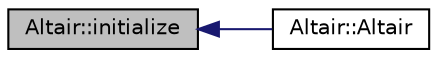 digraph "Altair::initialize"
{
 // INTERACTIVE_SVG=YES
  edge [fontname="Helvetica",fontsize="10",labelfontname="Helvetica",labelfontsize="10"];
  node [fontname="Helvetica",fontsize="10",shape=record];
  rankdir="LR";
  Node326 [label="Altair::initialize",height=0.2,width=0.4,color="black", fillcolor="grey75", style="filled", fontcolor="black"];
  Node326 -> Node327 [dir="back",color="midnightblue",fontsize="10",style="solid",fontname="Helvetica"];
  Node327 [label="Altair::Altair",height=0.2,width=0.4,color="black", fillcolor="white", style="filled",URL="$class_altair.html#ae0975ced0a36e0ed889ae06043a4df66",tooltip="Constructeur. "];
}
